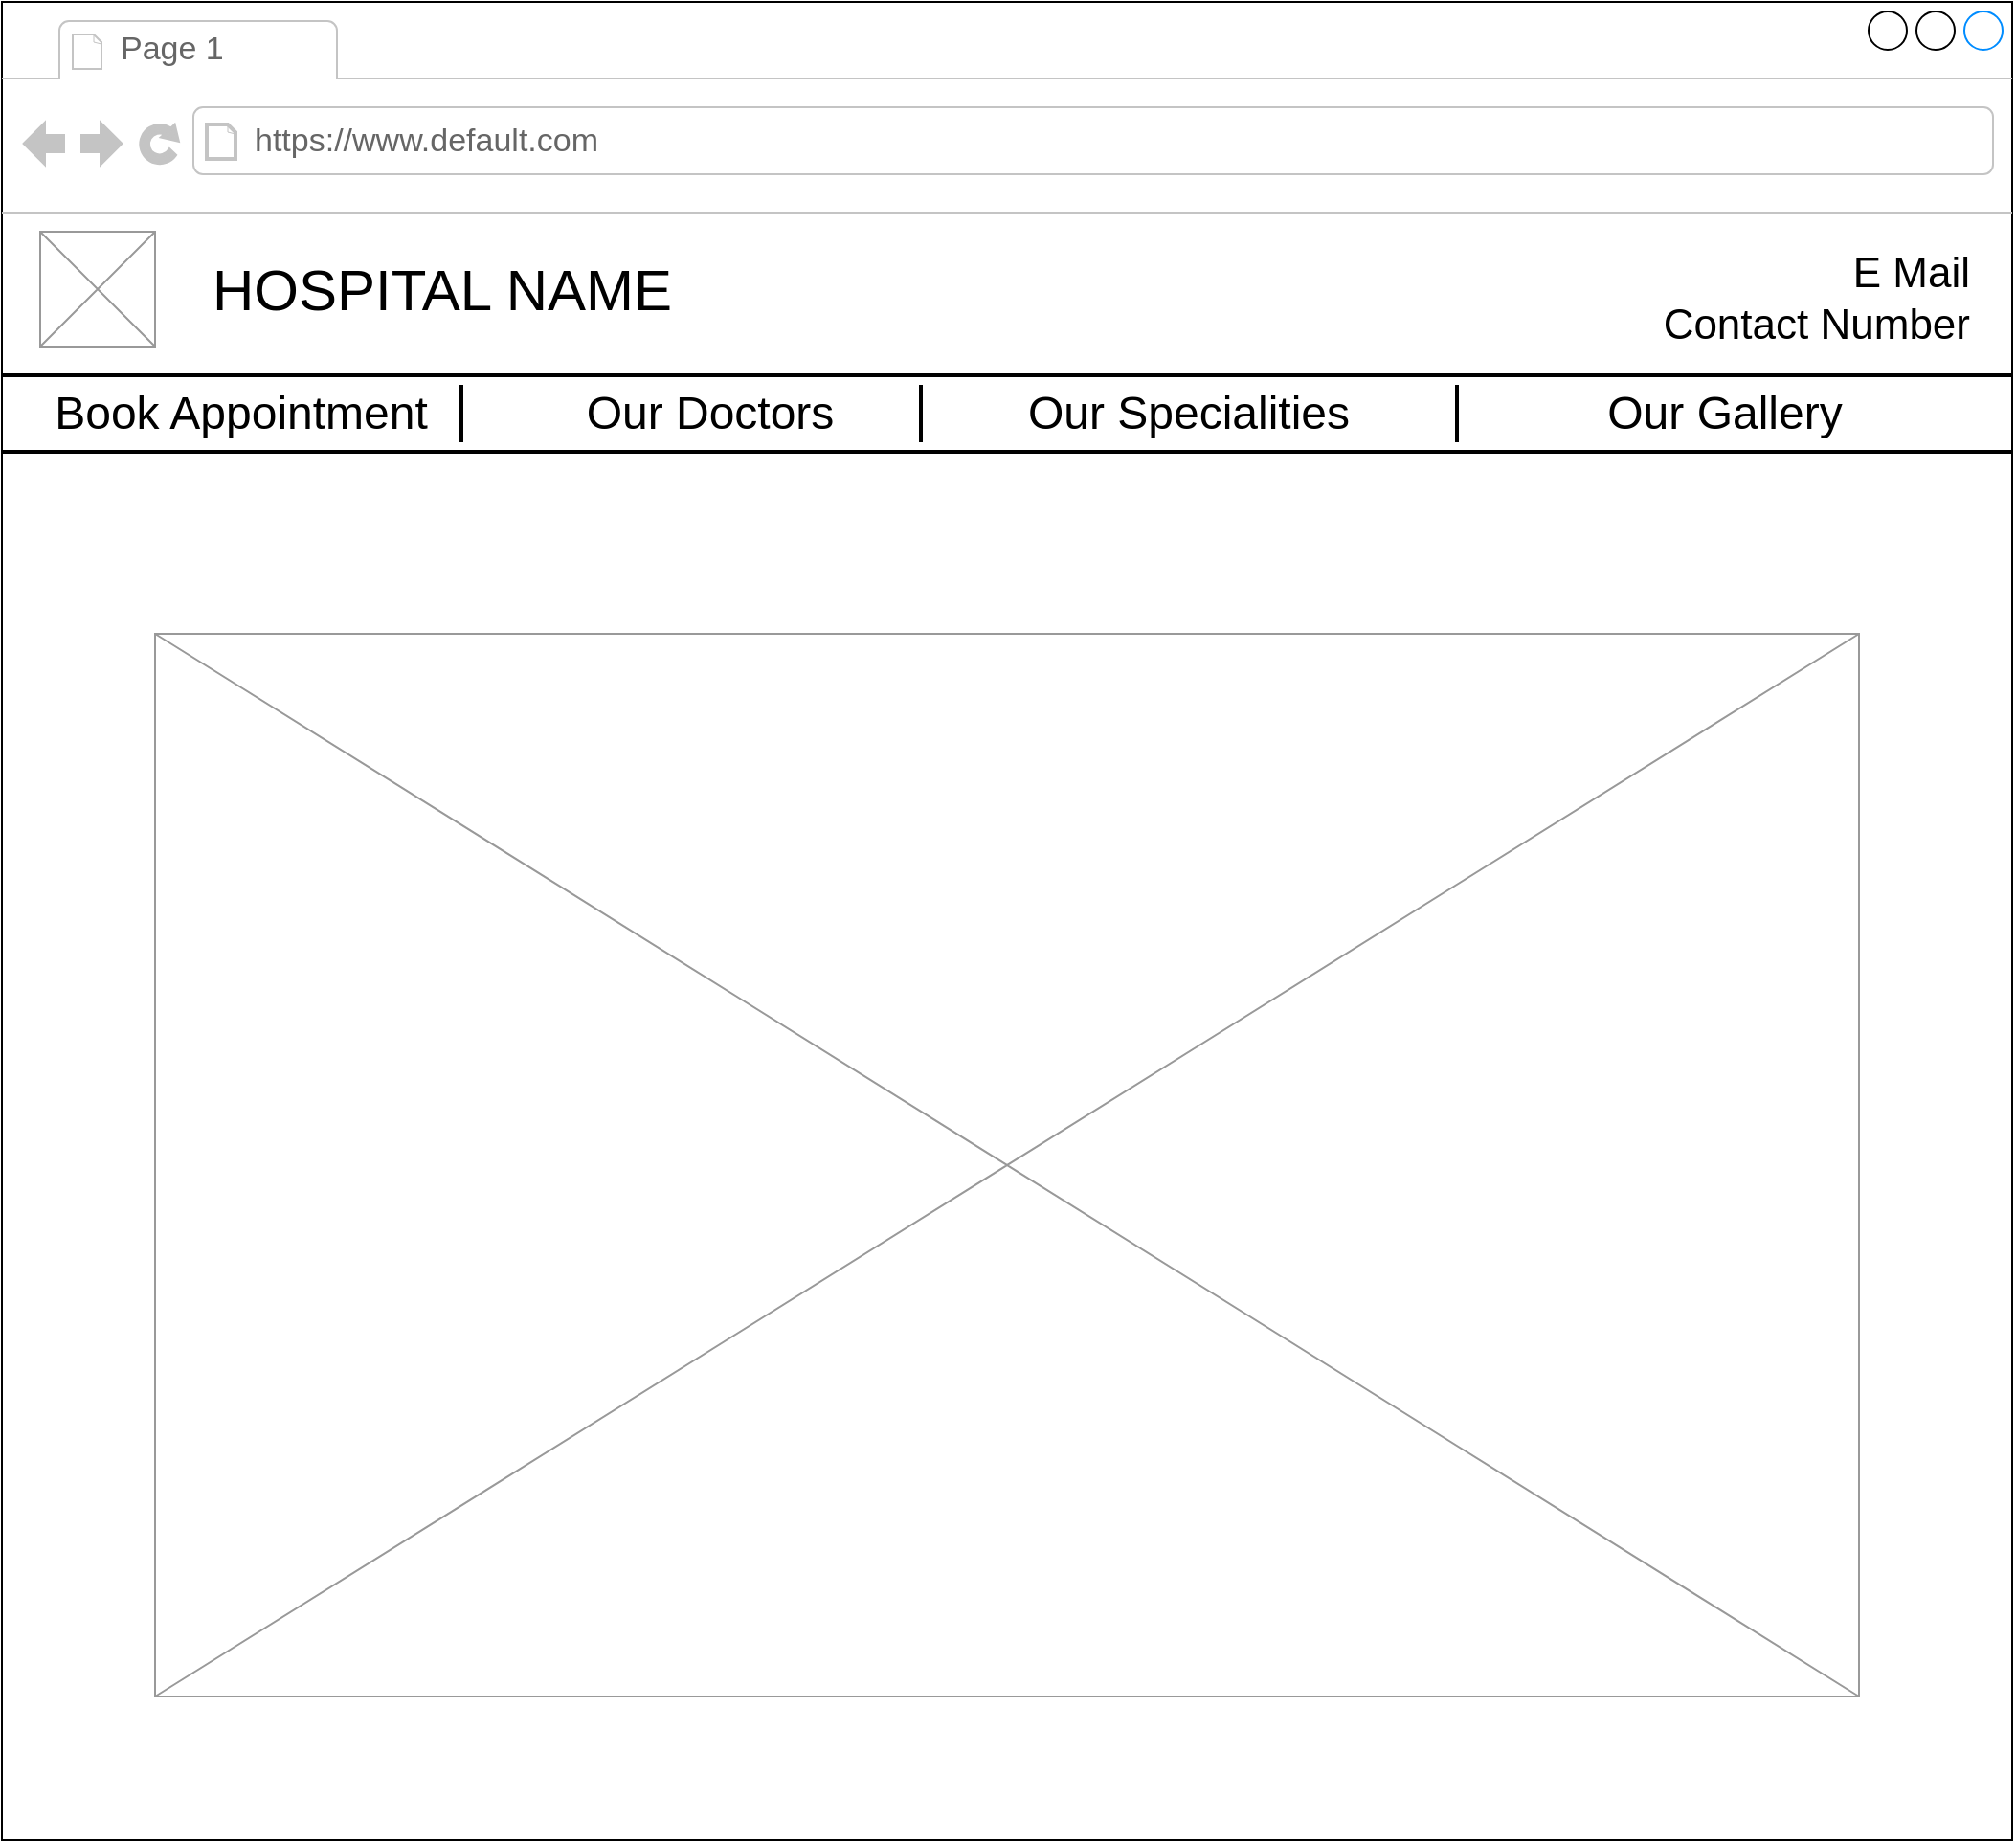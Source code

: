 <mxfile version="14.9.9" type="device" pages="5"><diagram name="Page-1" id="2cc2dc42-3aac-f2a9-1cec-7a8b7cbee084"><mxGraphModel dx="1422" dy="772" grid="1" gridSize="10" guides="1" tooltips="1" connect="1" arrows="1" fold="1" page="1" pageScale="1" pageWidth="1100" pageHeight="850" background="none" math="0" shadow="0"><root><mxCell id="0"/><mxCell id="1" parent="0"/><mxCell id="7026571954dc6520-1" value="" style="strokeWidth=1;shadow=0;dashed=0;align=center;html=1;shape=mxgraph.mockup.containers.browserWindow;rSize=0;mainText=,;recursiveResize=0;rounded=0;labelBackgroundColor=none;fontFamily=Verdana;fontSize=12;" parent="1" vertex="1"><mxGeometry x="25" y="20" width="1050" height="960" as="geometry"/></mxCell><mxCell id="7026571954dc6520-2" value="Page 1" style="strokeWidth=1;shadow=0;dashed=0;align=center;html=1;shape=mxgraph.mockup.containers.anchor;fontSize=17;fontColor=#666666;align=left;" parent="7026571954dc6520-1" vertex="1"><mxGeometry x="60" y="12" width="110" height="26" as="geometry"/></mxCell><mxCell id="7026571954dc6520-3" value="https://www.default.com" style="strokeWidth=1;shadow=0;dashed=0;align=center;html=1;shape=mxgraph.mockup.containers.anchor;rSize=0;fontSize=17;fontColor=#666666;align=left;" parent="7026571954dc6520-1" vertex="1"><mxGeometry x="130" y="60" width="250" height="26" as="geometry"/></mxCell><mxCell id="QZYCXPgOgL3FNkl5s-LA-3" value="" style="verticalLabelPosition=bottom;shadow=0;dashed=0;align=center;html=1;verticalAlign=top;strokeWidth=1;shape=mxgraph.mockup.graphics.simpleIcon;strokeColor=#999999;" parent="7026571954dc6520-1" vertex="1"><mxGeometry x="20" y="120" width="60" height="60" as="geometry"/></mxCell><mxCell id="QZYCXPgOgL3FNkl5s-LA-5" value="&lt;font style=&quot;font-size: 22px&quot;&gt;E Mail&lt;br&gt;Contact Number&lt;/font&gt;" style="text;html=1;strokeColor=none;fillColor=none;align=right;verticalAlign=middle;whiteSpace=wrap;rounded=0;" parent="7026571954dc6520-1" vertex="1"><mxGeometry x="860" y="110" width="170" height="90" as="geometry"/></mxCell><mxCell id="QZYCXPgOgL3FNkl5s-LA-7" value="" style="verticalLabelPosition=bottom;shadow=0;dashed=0;align=center;html=1;verticalAlign=top;strokeWidth=1;shape=mxgraph.mockup.graphics.simpleIcon;strokeColor=#999999;" parent="7026571954dc6520-1" vertex="1"><mxGeometry x="80" y="330" width="890" height="555" as="geometry"/></mxCell><mxCell id="QZYCXPgOgL3FNkl5s-LA-8" value="&lt;font style=&quot;font-size: 24px&quot;&gt;Book Appointment&lt;/font&gt;" style="text;html=1;strokeColor=none;fillColor=none;align=center;verticalAlign=middle;whiteSpace=wrap;rounded=0;" parent="7026571954dc6520-1" vertex="1"><mxGeometry x="20" y="190" width="210" height="50" as="geometry"/></mxCell><mxCell id="QZYCXPgOgL3FNkl5s-LA-12" value="&lt;span style=&quot;font-size: 24px&quot;&gt;Our Specialities&lt;/span&gt;" style="text;html=1;strokeColor=none;fillColor=none;align=center;verticalAlign=middle;whiteSpace=wrap;rounded=0;" parent="7026571954dc6520-1" vertex="1"><mxGeometry x="515" y="190" width="210" height="50" as="geometry"/></mxCell><mxCell id="QZYCXPgOgL3FNkl5s-LA-10" value="&lt;span style=&quot;font-size: 24px&quot;&gt;Our Doctors&lt;/span&gt;" style="text;html=1;strokeColor=none;fillColor=none;align=center;verticalAlign=middle;whiteSpace=wrap;rounded=0;" parent="7026571954dc6520-1" vertex="1"><mxGeometry x="265" y="190" width="210" height="50" as="geometry"/></mxCell><mxCell id="QZYCXPgOgL3FNkl5s-LA-15" value="&lt;span style=&quot;font-size: 24px&quot;&gt;Our Gallery&lt;/span&gt;" style="text;html=1;strokeColor=none;fillColor=none;align=center;verticalAlign=middle;whiteSpace=wrap;rounded=0;" parent="7026571954dc6520-1" vertex="1"><mxGeometry x="795" y="190" width="210" height="50" as="geometry"/></mxCell><mxCell id="QZYCXPgOgL3FNkl5s-LA-2" value="" style="line;strokeWidth=2;html=1;" parent="1" vertex="1"><mxGeometry x="25" y="210" width="1050" height="10" as="geometry"/></mxCell><mxCell id="QZYCXPgOgL3FNkl5s-LA-4" value="&lt;font style=&quot;font-size: 30px&quot;&gt;HOSPITAL NAME&lt;/font&gt;" style="text;html=1;strokeColor=none;fillColor=none;align=center;verticalAlign=middle;whiteSpace=wrap;rounded=0;" parent="1" vertex="1"><mxGeometry x="120" y="160" width="270" height="20" as="geometry"/></mxCell><mxCell id="QZYCXPgOgL3FNkl5s-LA-6" value="" style="line;strokeWidth=2;html=1;" parent="1" vertex="1"><mxGeometry x="25" y="250" width="1050" height="10" as="geometry"/></mxCell><mxCell id="QZYCXPgOgL3FNkl5s-LA-9" value="" style="line;strokeWidth=2;direction=south;html=1;" parent="1" vertex="1"><mxGeometry x="260" y="220" width="10" height="30" as="geometry"/></mxCell><mxCell id="QZYCXPgOgL3FNkl5s-LA-11" value="" style="line;strokeWidth=2;direction=south;html=1;" parent="1" vertex="1"><mxGeometry x="500" y="220" width="10" height="30" as="geometry"/></mxCell><mxCell id="QZYCXPgOgL3FNkl5s-LA-14" value="" style="line;strokeWidth=2;direction=south;html=1;" parent="1" vertex="1"><mxGeometry x="780" y="220" width="10" height="30" as="geometry"/></mxCell></root></mxGraphModel></diagram><diagram id="-LYdMXuHOLq4gRr8kDsv" name="Page-2"><mxGraphModel dx="2031" dy="1103" grid="1" gridSize="10" guides="1" tooltips="1" connect="1" arrows="1" fold="1" page="1" pageScale="1" pageWidth="827" pageHeight="1169" math="0" shadow="0"><root><mxCell id="w-fOvoiskySynjqVgLev-0"/><mxCell id="w-fOvoiskySynjqVgLev-1" parent="w-fOvoiskySynjqVgLev-0"/><mxCell id="uKIAogolByCpkLK_eNfs-0" value="" style="strokeWidth=1;shadow=0;dashed=0;align=center;html=1;shape=mxgraph.mockup.containers.browserWindow;rSize=0;mainText=,;recursiveResize=0;rounded=0;labelBackgroundColor=none;fontFamily=Verdana;fontSize=12;" vertex="1" parent="w-fOvoiskySynjqVgLev-1"><mxGeometry x="320" y="550" width="1050" height="1030" as="geometry"/></mxCell><mxCell id="uKIAogolByCpkLK_eNfs-1" value="Page 2" style="strokeWidth=1;shadow=0;dashed=0;align=center;html=1;shape=mxgraph.mockup.containers.anchor;fontSize=17;fontColor=#666666;align=left;" vertex="1" parent="uKIAogolByCpkLK_eNfs-0"><mxGeometry x="60" y="12" width="110" height="26" as="geometry"/></mxCell><mxCell id="uKIAogolByCpkLK_eNfs-2" value="https://www.default.com" style="strokeWidth=1;shadow=0;dashed=0;align=center;html=1;shape=mxgraph.mockup.containers.anchor;rSize=0;fontSize=17;fontColor=#666666;align=left;" vertex="1" parent="uKIAogolByCpkLK_eNfs-0"><mxGeometry x="130" y="60" width="250" height="26" as="geometry"/></mxCell><mxCell id="uKIAogolByCpkLK_eNfs-3" value="" style="verticalLabelPosition=bottom;shadow=0;dashed=0;align=center;html=1;verticalAlign=top;strokeWidth=1;shape=mxgraph.mockup.graphics.simpleIcon;strokeColor=#999999;" vertex="1" parent="uKIAogolByCpkLK_eNfs-0"><mxGeometry x="20" y="120" width="60" height="60" as="geometry"/></mxCell><mxCell id="uKIAogolByCpkLK_eNfs-4" value="&lt;font style=&quot;font-size: 22px&quot;&gt;E Mail&lt;br&gt;Contact Number&lt;/font&gt;" style="text;html=1;strokeColor=none;fillColor=none;align=right;verticalAlign=middle;whiteSpace=wrap;rounded=0;" vertex="1" parent="uKIAogolByCpkLK_eNfs-0"><mxGeometry x="860" y="110" width="170" height="90" as="geometry"/></mxCell><mxCell id="uKIAogolByCpkLK_eNfs-5" value="" style="rounded=0;whiteSpace=wrap;html=1;fontSize=29;align=left;" vertex="1" parent="uKIAogolByCpkLK_eNfs-0"><mxGeometry x="126" y="305" width="810" height="650" as="geometry"/></mxCell><mxCell id="uKIAogolByCpkLK_eNfs-6" value="Mobile" style="text;html=1;strokeColor=none;fillColor=none;align=center;verticalAlign=middle;whiteSpace=wrap;rounded=0;fontSize=29;" vertex="1" parent="uKIAogolByCpkLK_eNfs-0"><mxGeometry x="223" y="655" width="40" height="20" as="geometry"/></mxCell><mxCell id="uKIAogolByCpkLK_eNfs-7" value="Age" style="text;html=1;strokeColor=none;fillColor=none;align=center;verticalAlign=middle;whiteSpace=wrap;rounded=0;fontSize=29;" vertex="1" parent="uKIAogolByCpkLK_eNfs-0"><mxGeometry x="213" y="800" width="40" height="20" as="geometry"/></mxCell><mxCell id="uKIAogolByCpkLK_eNfs-8" value="Gender" style="text;html=1;strokeColor=none;fillColor=none;align=center;verticalAlign=middle;whiteSpace=wrap;rounded=0;fontSize=29;" vertex="1" parent="uKIAogolByCpkLK_eNfs-0"><mxGeometry x="223" y="730" width="40" height="20" as="geometry"/></mxCell><mxCell id="uKIAogolByCpkLK_eNfs-9" value="Name" style="text;html=1;strokeColor=none;fillColor=none;align=center;verticalAlign=middle;whiteSpace=wrap;rounded=0;fontSize=29;" vertex="1" parent="uKIAogolByCpkLK_eNfs-0"><mxGeometry x="203" y="505" width="60" height="20" as="geometry"/></mxCell><mxCell id="uKIAogolByCpkLK_eNfs-10" value="" style="rounded=1;whiteSpace=wrap;html=1;fontSize=29;align=left;" vertex="1" parent="uKIAogolByCpkLK_eNfs-0"><mxGeometry x="203" y="875" width="120" height="50" as="geometry"/></mxCell><mxCell id="uKIAogolByCpkLK_eNfs-11" value="Book Appointment" style="text;html=1;strokeColor=none;fillColor=none;align=center;verticalAlign=middle;whiteSpace=wrap;rounded=0;fontSize=29;" vertex="1" parent="uKIAogolByCpkLK_eNfs-0"><mxGeometry x="143" y="390" width="270" height="20" as="geometry"/></mxCell><mxCell id="uKIAogolByCpkLK_eNfs-12" value="Email" style="text;html=1;strokeColor=none;fillColor=none;align=center;verticalAlign=middle;whiteSpace=wrap;rounded=0;fontSize=29;" vertex="1" parent="uKIAogolByCpkLK_eNfs-0"><mxGeometry x="213" y="570" width="40" height="20" as="geometry"/></mxCell><mxCell id="uKIAogolByCpkLK_eNfs-13" value="" style="rounded=0;whiteSpace=wrap;html=1;fontSize=29;align=left;" vertex="1" parent="uKIAogolByCpkLK_eNfs-0"><mxGeometry x="363" y="570" width="430" height="40" as="geometry"/></mxCell><mxCell id="uKIAogolByCpkLK_eNfs-14" value="" style="rounded=0;whiteSpace=wrap;html=1;fontSize=29;align=left;" vertex="1" parent="uKIAogolByCpkLK_eNfs-0"><mxGeometry x="363" y="720" width="430" height="40" as="geometry"/></mxCell><mxCell id="uKIAogolByCpkLK_eNfs-15" value="" style="rounded=0;whiteSpace=wrap;html=1;fontSize=29;align=left;" vertex="1" parent="uKIAogolByCpkLK_eNfs-0"><mxGeometry x="363" y="790" width="430" height="40" as="geometry"/></mxCell><mxCell id="uKIAogolByCpkLK_eNfs-16" style="edgeStyle=orthogonalEdgeStyle;rounded=0;orthogonalLoop=1;jettySize=auto;html=1;exitX=0.5;exitY=1;exitDx=0;exitDy=0;fontSize=29;" edge="1" parent="uKIAogolByCpkLK_eNfs-0" source="uKIAogolByCpkLK_eNfs-15" target="uKIAogolByCpkLK_eNfs-15"><mxGeometry relative="1" as="geometry"/></mxCell><mxCell id="uKIAogolByCpkLK_eNfs-17" value="" style="rounded=0;whiteSpace=wrap;html=1;fontSize=29;align=left;" vertex="1" parent="uKIAogolByCpkLK_eNfs-0"><mxGeometry x="363" y="495" width="430" height="40" as="geometry"/></mxCell><mxCell id="uKIAogolByCpkLK_eNfs-18" value="Book" style="text;html=1;strokeColor=none;fillColor=none;align=center;verticalAlign=middle;whiteSpace=wrap;rounded=0;fontSize=29;" vertex="1" parent="uKIAogolByCpkLK_eNfs-0"><mxGeometry x="243" y="850" width="40" height="95" as="geometry"/></mxCell><mxCell id="fMFze7DVOZVuu3TKaYRb-0" value="" style="line;strokeWidth=2;html=1;" vertex="1" parent="uKIAogolByCpkLK_eNfs-0"><mxGeometry y="190" width="1050" height="10" as="geometry"/></mxCell><mxCell id="GPFkGNJ77vIPwQ4V5j17-0" value="" style="rounded=0;whiteSpace=wrap;html=1;fontSize=29;align=left;" vertex="1" parent="w-fOvoiskySynjqVgLev-1"><mxGeometry x="680" y="1200" width="430" height="40" as="geometry"/></mxCell></root></mxGraphModel></diagram><diagram id="C-VHI9OZDCfOwqnKj9GG" name="Page-3"><mxGraphModel dx="2370" dy="118" grid="1" gridSize="10" guides="1" tooltips="1" connect="1" arrows="1" fold="1" page="1" pageScale="1" pageWidth="827" pageHeight="1169" math="0" shadow="0"><root><mxCell id="hjUa8PC-SPNQv3ZycPx8-0"/><mxCell id="hjUa8PC-SPNQv3ZycPx8-1" parent="hjUa8PC-SPNQv3ZycPx8-0"/><mxCell id="n7EysWBYliQyZOkRdFqb-0" value="" style="strokeWidth=1;shadow=0;dashed=0;align=center;html=1;shape=mxgraph.mockup.containers.browserWindow;rSize=0;mainText=,;recursiveResize=0;rounded=0;labelBackgroundColor=none;fontFamily=Verdana;fontSize=12;" vertex="1" parent="hjUa8PC-SPNQv3ZycPx8-1"><mxGeometry x="300" y="1230" width="1050" height="1030" as="geometry"/></mxCell><mxCell id="n7EysWBYliQyZOkRdFqb-1" value="Page 3" style="strokeWidth=1;shadow=0;dashed=0;align=center;html=1;shape=mxgraph.mockup.containers.anchor;fontSize=17;fontColor=#666666;align=left;" vertex="1" parent="n7EysWBYliQyZOkRdFqb-0"><mxGeometry x="60" y="12" width="110" height="26" as="geometry"/></mxCell><mxCell id="n7EysWBYliQyZOkRdFqb-2" value="https://www.default.com/our_doctors" style="strokeWidth=1;shadow=0;dashed=0;align=center;html=1;shape=mxgraph.mockup.containers.anchor;rSize=0;fontSize=17;fontColor=#666666;align=left;" vertex="1" parent="n7EysWBYliQyZOkRdFqb-0"><mxGeometry x="130" y="60" width="360" height="26" as="geometry"/></mxCell><mxCell id="n7EysWBYliQyZOkRdFqb-3" value="" style="verticalLabelPosition=bottom;shadow=0;dashed=0;align=center;html=1;verticalAlign=top;strokeWidth=1;shape=mxgraph.mockup.graphics.simpleIcon;strokeColor=#999999;" vertex="1" parent="n7EysWBYliQyZOkRdFqb-0"><mxGeometry x="20" y="120" width="60" height="60" as="geometry"/></mxCell><mxCell id="n7EysWBYliQyZOkRdFqb-4" value="&lt;font style=&quot;font-size: 22px&quot;&gt;E Mail&lt;br&gt;Contact Number&lt;/font&gt;" style="text;html=1;strokeColor=none;fillColor=none;align=right;verticalAlign=middle;whiteSpace=wrap;rounded=0;" vertex="1" parent="n7EysWBYliQyZOkRdFqb-0"><mxGeometry x="860" y="110" width="170" height="90" as="geometry"/></mxCell><mxCell id="n7EysWBYliQyZOkRdFqb-5" value="OUR DOCTORS" style="shape=table;startSize=50;container=1;collapsible=0;childLayout=tableLayout;fontStyle=1;align=left;pointerEvents=1;fontSize=29;" vertex="1" parent="n7EysWBYliQyZOkRdFqb-0"><mxGeometry x="70" y="330" width="920" height="550" as="geometry"/></mxCell><mxCell id="n7EysWBYliQyZOkRdFqb-6" value="" style="shape=partialRectangle;html=1;whiteSpace=wrap;collapsible=0;dropTarget=0;pointerEvents=0;fillColor=none;top=0;left=0;bottom=0;right=0;points=[[0,0.5],[1,0.5]];portConstraint=eastwest;" vertex="1" parent="n7EysWBYliQyZOkRdFqb-5"><mxGeometry y="50" width="920" height="166" as="geometry"/></mxCell><mxCell id="n7EysWBYliQyZOkRdFqb-7" value="" style="shape=partialRectangle;html=1;whiteSpace=wrap;connectable=0;fillColor=none;top=0;left=0;bottom=0;right=0;overflow=hidden;pointerEvents=1;" vertex="1" parent="n7EysWBYliQyZOkRdFqb-6"><mxGeometry width="306" height="166" as="geometry"/></mxCell><mxCell id="n7EysWBYliQyZOkRdFqb-8" value="" style="shape=partialRectangle;html=1;whiteSpace=wrap;connectable=0;fillColor=none;top=0;left=0;bottom=0;right=0;overflow=hidden;pointerEvents=1;" vertex="1" parent="n7EysWBYliQyZOkRdFqb-6"><mxGeometry x="306" width="308" height="166" as="geometry"/></mxCell><mxCell id="n7EysWBYliQyZOkRdFqb-9" value="" style="shape=partialRectangle;html=1;whiteSpace=wrap;connectable=0;fillColor=none;top=0;left=0;bottom=0;right=0;overflow=hidden;pointerEvents=1;" vertex="1" parent="n7EysWBYliQyZOkRdFqb-6"><mxGeometry x="614" width="306" height="166" as="geometry"/></mxCell><mxCell id="n7EysWBYliQyZOkRdFqb-10" value="" style="shape=partialRectangle;html=1;whiteSpace=wrap;collapsible=0;dropTarget=0;pointerEvents=0;fillColor=none;top=0;left=0;bottom=0;right=0;points=[[0,0.5],[1,0.5]];portConstraint=eastwest;" vertex="1" parent="n7EysWBYliQyZOkRdFqb-5"><mxGeometry y="216" width="920" height="168" as="geometry"/></mxCell><mxCell id="n7EysWBYliQyZOkRdFqb-11" value="" style="shape=partialRectangle;html=1;whiteSpace=wrap;connectable=0;fillColor=none;top=0;left=0;bottom=0;right=0;overflow=hidden;pointerEvents=1;" vertex="1" parent="n7EysWBYliQyZOkRdFqb-10"><mxGeometry width="306" height="168" as="geometry"/></mxCell><mxCell id="n7EysWBYliQyZOkRdFqb-12" value="" style="shape=partialRectangle;html=1;whiteSpace=wrap;connectable=0;fillColor=none;top=0;left=0;bottom=0;right=0;overflow=hidden;pointerEvents=1;" vertex="1" parent="n7EysWBYliQyZOkRdFqb-10"><mxGeometry x="306" width="308" height="168" as="geometry"/></mxCell><mxCell id="n7EysWBYliQyZOkRdFqb-13" value="" style="shape=partialRectangle;html=1;whiteSpace=wrap;connectable=0;fillColor=none;top=0;left=0;bottom=0;right=0;overflow=hidden;pointerEvents=1;" vertex="1" parent="n7EysWBYliQyZOkRdFqb-10"><mxGeometry x="614" width="306" height="168" as="geometry"/></mxCell><mxCell id="n7EysWBYliQyZOkRdFqb-14" value="" style="shape=partialRectangle;html=1;whiteSpace=wrap;collapsible=0;dropTarget=0;pointerEvents=0;fillColor=none;top=0;left=0;bottom=0;right=0;points=[[0,0.5],[1,0.5]];portConstraint=eastwest;" vertex="1" parent="n7EysWBYliQyZOkRdFqb-5"><mxGeometry y="384" width="920" height="166" as="geometry"/></mxCell><mxCell id="n7EysWBYliQyZOkRdFqb-15" value="" style="shape=partialRectangle;html=1;whiteSpace=wrap;connectable=0;fillColor=none;top=0;left=0;bottom=0;right=0;overflow=hidden;pointerEvents=1;" vertex="1" parent="n7EysWBYliQyZOkRdFqb-14"><mxGeometry width="306" height="166" as="geometry"/></mxCell><mxCell id="n7EysWBYliQyZOkRdFqb-16" value="" style="shape=partialRectangle;html=1;whiteSpace=wrap;connectable=0;fillColor=none;top=0;left=0;bottom=0;right=0;overflow=hidden;pointerEvents=1;" vertex="1" parent="n7EysWBYliQyZOkRdFqb-14"><mxGeometry x="306" width="308" height="166" as="geometry"/></mxCell><mxCell id="n7EysWBYliQyZOkRdFqb-17" value="" style="shape=partialRectangle;html=1;whiteSpace=wrap;connectable=0;fillColor=none;top=0;left=0;bottom=0;right=0;overflow=hidden;pointerEvents=1;" vertex="1" parent="n7EysWBYliQyZOkRdFqb-14"><mxGeometry x="614" width="306" height="166" as="geometry"/></mxCell><mxCell id="pOan9zyj5rldVRm6cKXH-0" value="Lorem ipsum is a &lt;br&gt;dummy text." style="text;html=1;strokeColor=none;fillColor=none;align=center;verticalAlign=middle;whiteSpace=wrap;rounded=0;fontSize=29;" vertex="1" parent="n7EysWBYliQyZOkRdFqb-0"><mxGeometry x="110" y="450" width="240" height="60" as="geometry"/></mxCell><mxCell id="pOan9zyj5rldVRm6cKXH-4" value="Lorem ipsum is a &lt;br&gt;dummy text." style="text;html=1;strokeColor=none;fillColor=none;align=center;verticalAlign=middle;whiteSpace=wrap;rounded=0;fontSize=29;" vertex="1" parent="n7EysWBYliQyZOkRdFqb-0"><mxGeometry x="710" y="770" width="240" height="60" as="geometry"/></mxCell><mxCell id="pOan9zyj5rldVRm6cKXH-3" value="Lorem ipsum is a &lt;br&gt;dummy text." style="text;html=1;strokeColor=none;fillColor=none;align=center;verticalAlign=middle;whiteSpace=wrap;rounded=0;fontSize=29;" vertex="1" parent="n7EysWBYliQyZOkRdFqb-0"><mxGeometry x="710" y="600" width="240" height="60" as="geometry"/></mxCell><mxCell id="pOan9zyj5rldVRm6cKXH-2" value="Lorem ipsum is a &lt;br&gt;dummy text." style="text;html=1;strokeColor=none;fillColor=none;align=center;verticalAlign=middle;whiteSpace=wrap;rounded=0;fontSize=29;" vertex="1" parent="n7EysWBYliQyZOkRdFqb-0"><mxGeometry x="710" y="450" width="240" height="60" as="geometry"/></mxCell><mxCell id="pOan9zyj5rldVRm6cKXH-1" value="Lorem ipsum is a &lt;br&gt;dummy text." style="text;html=1;strokeColor=none;fillColor=none;align=center;verticalAlign=middle;whiteSpace=wrap;rounded=0;fontSize=29;" vertex="1" parent="n7EysWBYliQyZOkRdFqb-0"><mxGeometry x="405" y="450" width="240" height="60" as="geometry"/></mxCell><mxCell id="pOan9zyj5rldVRm6cKXH-8" value="Lorem ipsum is a &lt;br&gt;dummy text." style="text;html=1;strokeColor=none;fillColor=none;align=center;verticalAlign=middle;whiteSpace=wrap;rounded=0;fontSize=29;" vertex="1" parent="n7EysWBYliQyZOkRdFqb-0"><mxGeometry x="400" y="600" width="240" height="60" as="geometry"/></mxCell><mxCell id="pOan9zyj5rldVRm6cKXH-7" value="Lorem ipsum is a &lt;br&gt;dummy text." style="text;html=1;strokeColor=none;fillColor=none;align=center;verticalAlign=middle;whiteSpace=wrap;rounded=0;fontSize=29;" vertex="1" parent="n7EysWBYliQyZOkRdFqb-0"><mxGeometry x="420" y="770" width="240" height="60" as="geometry"/></mxCell><mxCell id="pOan9zyj5rldVRm6cKXH-6" value="Lorem ipsum is a &lt;br&gt;dummy text." style="text;html=1;strokeColor=none;fillColor=none;align=center;verticalAlign=middle;whiteSpace=wrap;rounded=0;fontSize=29;" vertex="1" parent="n7EysWBYliQyZOkRdFqb-0"><mxGeometry x="114" y="770" width="240" height="60" as="geometry"/></mxCell><mxCell id="pOan9zyj5rldVRm6cKXH-5" value="Lorem ipsum is a &lt;br&gt;dummy text." style="text;html=1;strokeColor=none;fillColor=none;align=center;verticalAlign=middle;whiteSpace=wrap;rounded=0;fontSize=29;" vertex="1" parent="n7EysWBYliQyZOkRdFqb-0"><mxGeometry x="110" y="600" width="240" height="60" as="geometry"/></mxCell><mxCell id="rre9m7wrt5NxBnYjV2GY-0" value="" style="line;strokeWidth=2;html=1;" vertex="1" parent="hjUa8PC-SPNQv3ZycPx8-1"><mxGeometry x="298" y="1420" width="1054" height="10" as="geometry"/></mxCell></root></mxGraphModel></diagram><diagram id="bgDftrOG_ZCLfbhZmBRx" name="Page-4"><mxGraphModel dx="2370" dy="-1051" grid="1" gridSize="10" guides="1" tooltips="1" connect="1" arrows="1" fold="1" page="1" pageScale="1" pageWidth="827" pageHeight="1169" math="0" shadow="0"><root><mxCell id="BWiNbjfaQfDtewZ_SyJa-0"/><mxCell id="BWiNbjfaQfDtewZ_SyJa-1" parent="BWiNbjfaQfDtewZ_SyJa-0"/><mxCell id="j8HxxT2-L191AzZGrSNN-0" value="" style="strokeWidth=1;shadow=0;dashed=0;align=center;html=1;shape=mxgraph.mockup.containers.browserWindow;rSize=0;mainText=,;recursiveResize=0;rounded=0;labelBackgroundColor=none;fontFamily=Verdana;fontSize=12;" vertex="1" parent="BWiNbjfaQfDtewZ_SyJa-1"><mxGeometry x="330" y="2420" width="1050" height="1030" as="geometry"/></mxCell><mxCell id="j8HxxT2-L191AzZGrSNN-1" value="Page 4" style="strokeWidth=1;shadow=0;dashed=0;align=center;html=1;shape=mxgraph.mockup.containers.anchor;fontSize=17;fontColor=#666666;align=left;" vertex="1" parent="j8HxxT2-L191AzZGrSNN-0"><mxGeometry x="60" y="12" width="110" height="26" as="geometry"/></mxCell><mxCell id="j8HxxT2-L191AzZGrSNN-2" value="https://www.default.com/our_gallery" style="strokeWidth=1;shadow=0;dashed=0;align=center;html=1;shape=mxgraph.mockup.containers.anchor;rSize=0;fontSize=17;fontColor=#666666;align=left;" vertex="1" parent="j8HxxT2-L191AzZGrSNN-0"><mxGeometry x="130" y="60" width="340" height="26" as="geometry"/></mxCell><mxCell id="j8HxxT2-L191AzZGrSNN-3" value="" style="verticalLabelPosition=bottom;shadow=0;dashed=0;align=center;html=1;verticalAlign=top;strokeWidth=1;shape=mxgraph.mockup.graphics.simpleIcon;strokeColor=#999999;" vertex="1" parent="j8HxxT2-L191AzZGrSNN-0"><mxGeometry x="20" y="120" width="60" height="60" as="geometry"/></mxCell><mxCell id="j8HxxT2-L191AzZGrSNN-4" value="&lt;font style=&quot;font-size: 22px&quot;&gt;E Mail&lt;br&gt;Contact Number&lt;/font&gt;" style="text;html=1;strokeColor=none;fillColor=none;align=right;verticalAlign=middle;whiteSpace=wrap;rounded=0;" vertex="1" parent="j8HxxT2-L191AzZGrSNN-0"><mxGeometry x="860" y="110" width="170" height="90" as="geometry"/></mxCell><mxCell id="j8HxxT2-L191AzZGrSNN-5" value="" style="verticalLabelPosition=bottom;shadow=0;dashed=0;align=center;html=1;verticalAlign=top;strokeWidth=1;shape=mxgraph.mockup.graphics.simpleIcon;strokeColor=#999999;" vertex="1" parent="j8HxxT2-L191AzZGrSNN-0"><mxGeometry x="105" y="280" width="390" height="290" as="geometry"/></mxCell><mxCell id="j8HxxT2-L191AzZGrSNN-6" value="" style="verticalLabelPosition=bottom;shadow=0;dashed=0;align=center;html=1;verticalAlign=top;strokeWidth=1;shape=mxgraph.mockup.graphics.simpleIcon;strokeColor=#999999;" vertex="1" parent="j8HxxT2-L191AzZGrSNN-0"><mxGeometry x="560" y="280" width="390" height="290" as="geometry"/></mxCell><mxCell id="j8HxxT2-L191AzZGrSNN-7" value="" style="verticalLabelPosition=bottom;shadow=0;dashed=0;align=center;html=1;verticalAlign=top;strokeWidth=1;shape=mxgraph.mockup.graphics.simpleIcon;strokeColor=#999999;" vertex="1" parent="j8HxxT2-L191AzZGrSNN-0"><mxGeometry x="105" y="620" width="390" height="290" as="geometry"/></mxCell><mxCell id="j8HxxT2-L191AzZGrSNN-8" value="" style="verticalLabelPosition=bottom;shadow=0;dashed=0;align=center;html=1;verticalAlign=top;strokeWidth=1;shape=mxgraph.mockup.graphics.simpleIcon;strokeColor=#999999;" vertex="1" parent="j8HxxT2-L191AzZGrSNN-0"><mxGeometry x="560" y="620" width="390" height="290" as="geometry"/></mxCell><mxCell id="6Bc66gXTj8Vc2GDBa6O8-0" value="" style="line;strokeWidth=2;html=1;" vertex="1" parent="BWiNbjfaQfDtewZ_SyJa-1"><mxGeometry x="330" y="2620" width="1050" height="10" as="geometry"/></mxCell></root></mxGraphModel></diagram><diagram id="u9-cOVhAAqKZpJwtTv_L" name="Page-5"><mxGraphModel dx="1673" dy="-2599" grid="1" gridSize="10" guides="1" tooltips="1" connect="1" arrows="1" fold="1" page="1" pageScale="1" pageWidth="827" pageHeight="1169" math="0" shadow="0"><root><mxCell id="qvo64dFMtrKhPyBO7gkp-0"/><mxCell id="qvo64dFMtrKhPyBO7gkp-1" parent="qvo64dFMtrKhPyBO7gkp-0"/><mxCell id="Gr6KguZ6kBOFQPGP_MCt-0" value="" style="strokeWidth=1;shadow=0;dashed=0;align=center;html=1;shape=mxgraph.mockup.containers.browserWindow;rSize=0;mainText=,;recursiveResize=0;rounded=0;labelBackgroundColor=none;fontFamily=Verdana;fontSize=12;" vertex="1" parent="qvo64dFMtrKhPyBO7gkp-1"><mxGeometry x="320" y="3600" width="1050" height="1030" as="geometry"/></mxCell><mxCell id="Gr6KguZ6kBOFQPGP_MCt-1" value="Page 5" style="strokeWidth=1;shadow=0;dashed=0;align=center;html=1;shape=mxgraph.mockup.containers.anchor;fontSize=17;fontColor=#666666;align=left;" vertex="1" parent="Gr6KguZ6kBOFQPGP_MCt-0"><mxGeometry x="60" y="12" width="110" height="26" as="geometry"/></mxCell><mxCell id="Gr6KguZ6kBOFQPGP_MCt-2" value="https://www.default.com/our_specialities" style="strokeWidth=1;shadow=0;dashed=0;align=center;html=1;shape=mxgraph.mockup.containers.anchor;rSize=0;fontSize=17;fontColor=#666666;align=left;" vertex="1" parent="Gr6KguZ6kBOFQPGP_MCt-0"><mxGeometry x="130" y="60" width="340" height="26" as="geometry"/></mxCell><mxCell id="Gr6KguZ6kBOFQPGP_MCt-3" value="" style="verticalLabelPosition=bottom;shadow=0;dashed=0;align=center;html=1;verticalAlign=top;strokeWidth=1;shape=mxgraph.mockup.graphics.simpleIcon;strokeColor=#999999;" vertex="1" parent="Gr6KguZ6kBOFQPGP_MCt-0"><mxGeometry x="20" y="120" width="60" height="60" as="geometry"/></mxCell><mxCell id="Gr6KguZ6kBOFQPGP_MCt-4" value="&lt;font style=&quot;font-size: 22px&quot;&gt;E Mail&lt;br&gt;Contact Number&lt;/font&gt;" style="text;html=1;strokeColor=none;fillColor=none;align=right;verticalAlign=middle;whiteSpace=wrap;rounded=0;" vertex="1" parent="Gr6KguZ6kBOFQPGP_MCt-0"><mxGeometry x="860" y="110" width="170" height="90" as="geometry"/></mxCell><mxCell id="Gr6KguZ6kBOFQPGP_MCt-5" value="&lt;h1 style=&quot;font-size: 25px&quot;&gt;&lt;font style=&quot;font-size: 25px&quot;&gt;Heading&lt;/font&gt;&lt;/h1&gt;&lt;p style=&quot;font-size: 25px&quot;&gt;&lt;font style=&quot;font-size: 25px&quot;&gt;Lorem ipsum dolor sit amet, consectetur adipisicing elit, sed do eiusmod tempor incididunt ut labore et dolore magna aliqua.&lt;/font&gt;&lt;/p&gt;" style="text;html=1;strokeColor=none;fillColor=none;spacing=5;spacingTop=-20;whiteSpace=wrap;overflow=hidden;rounded=0;" vertex="1" parent="Gr6KguZ6kBOFQPGP_MCt-0"><mxGeometry x="119" y="590" width="291" height="290" as="geometry"/></mxCell><mxCell id="Gr6KguZ6kBOFQPGP_MCt-6" value="" style="verticalLabelPosition=bottom;shadow=0;dashed=0;align=center;html=1;verticalAlign=top;strokeWidth=1;shape=mxgraph.mockup.graphics.simpleIcon;strokeColor=#999999;" vertex="1" parent="Gr6KguZ6kBOFQPGP_MCt-0"><mxGeometry x="119" y="320" width="241" height="220" as="geometry"/></mxCell><mxCell id="Gr6KguZ6kBOFQPGP_MCt-7" value="" style="verticalLabelPosition=bottom;shadow=0;dashed=0;align=center;html=1;verticalAlign=top;strokeWidth=1;shape=mxgraph.mockup.graphics.simpleIcon;strokeColor=#999999;" vertex="1" parent="Gr6KguZ6kBOFQPGP_MCt-0"><mxGeometry x="694" y="320" width="241" height="220" as="geometry"/></mxCell><mxCell id="Gr6KguZ6kBOFQPGP_MCt-8" value="" style="verticalLabelPosition=bottom;shadow=0;dashed=0;align=center;html=1;verticalAlign=top;strokeWidth=1;shape=mxgraph.mockup.graphics.simpleIcon;strokeColor=#999999;" vertex="1" parent="Gr6KguZ6kBOFQPGP_MCt-0"><mxGeometry x="404.5" y="320" width="241" height="220" as="geometry"/></mxCell><mxCell id="Gr6KguZ6kBOFQPGP_MCt-9" value="&lt;h1 style=&quot;font-size: 25px&quot;&gt;&lt;font style=&quot;font-size: 25px&quot;&gt;Heading&lt;/font&gt;&lt;/h1&gt;&lt;p style=&quot;font-size: 25px&quot;&gt;&lt;font style=&quot;font-size: 25px&quot;&gt;Lorem ipsum dolor sit amet, consectetur adipisicing elit, sed do eiusmod tempor incididunt ut labore et dolore magna aliqua.&lt;/font&gt;&lt;/p&gt;" style="text;html=1;strokeColor=none;fillColor=none;spacing=5;spacingTop=-20;whiteSpace=wrap;overflow=hidden;rounded=0;" vertex="1" parent="Gr6KguZ6kBOFQPGP_MCt-0"><mxGeometry x="694" y="590" width="291" height="290" as="geometry"/></mxCell><mxCell id="Gr6KguZ6kBOFQPGP_MCt-10" value="&lt;h1 style=&quot;font-size: 25px&quot;&gt;&lt;font style=&quot;font-size: 25px&quot;&gt;Heading&lt;/font&gt;&lt;/h1&gt;&lt;p style=&quot;font-size: 25px&quot;&gt;&lt;font style=&quot;font-size: 25px&quot;&gt;Lorem ipsum dolor sit amet, consectetur adipisicing elit, sed do eiusmod tempor incididunt ut labore et dolore magna aliqua.&lt;/font&gt;&lt;/p&gt;" style="text;html=1;strokeColor=none;fillColor=none;spacing=5;spacingTop=-20;whiteSpace=wrap;overflow=hidden;rounded=0;" vertex="1" parent="Gr6KguZ6kBOFQPGP_MCt-0"><mxGeometry x="404.5" y="590" width="291" height="290" as="geometry"/></mxCell><mxCell id="Bt3B-gsDSmP_dPtnEAEA-0" value="" style="line;strokeWidth=2;html=1;" vertex="1" parent="qvo64dFMtrKhPyBO7gkp-1"><mxGeometry x="320" y="3800" width="1050" height="10" as="geometry"/></mxCell></root></mxGraphModel></diagram></mxfile>